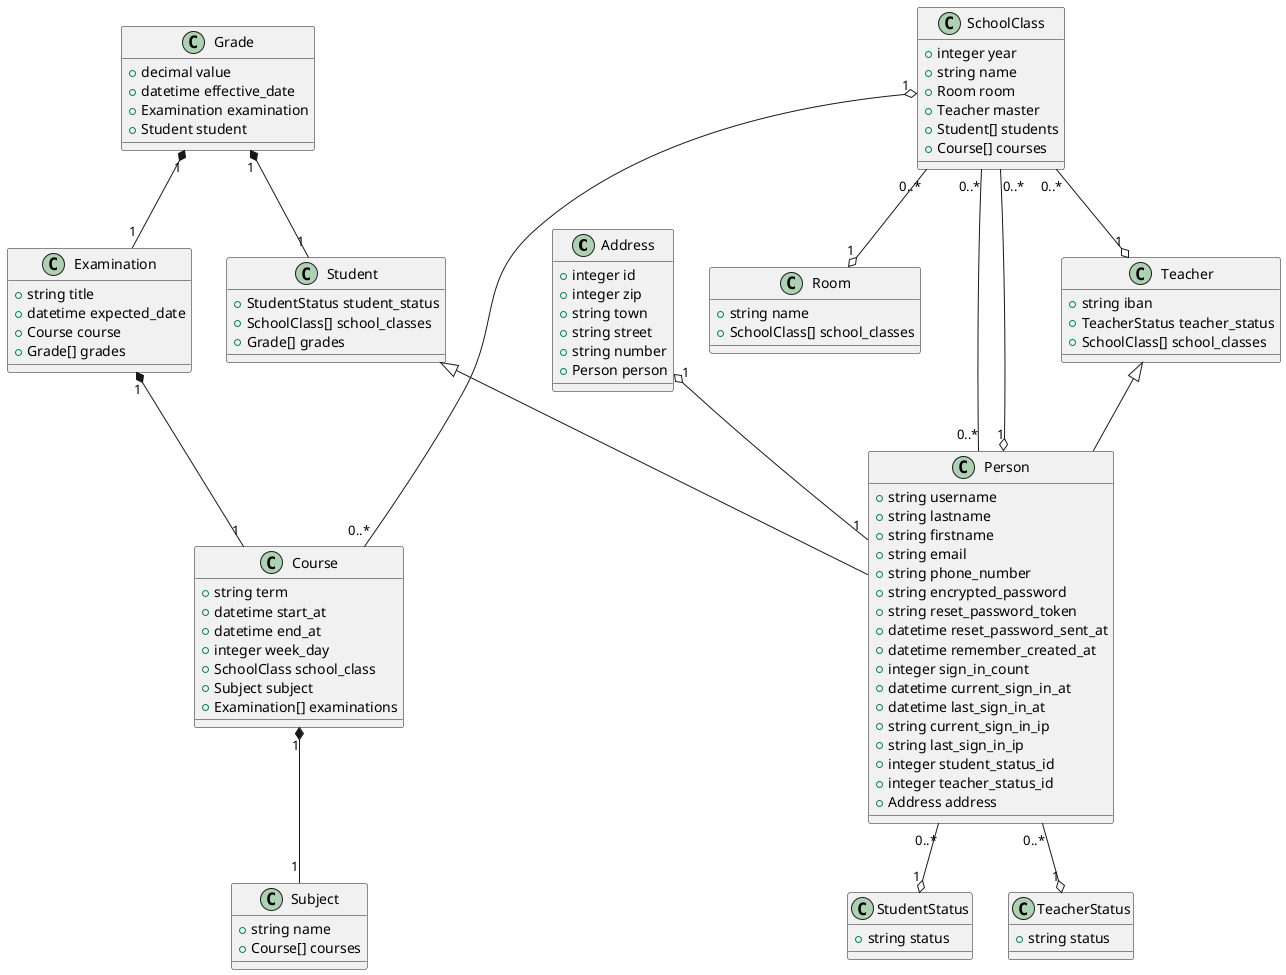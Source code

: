 @startuml

class Address {
  +integer id
  +integer zip
  +string town
  +string street
  +string number
  +Person person
}

class Person {
  +string username
  +string lastname
  +string firstname
  +string email
  +string phone_number
  +string encrypted_password
  +string reset_password_token
  +datetime reset_password_sent_at
  +datetime remember_created_at
  +integer sign_in_count
  +datetime current_sign_in_at
  +datetime last_sign_in_at
  +string current_sign_in_ip
  +string last_sign_in_ip
  +integer student_status_id
  +integer teacher_status_id
  +Address address
}

class Teacher {
  +string iban
  +TeacherStatus teacher_status
  +SchoolClass[] school_classes
}

class Student {
  +StudentStatus student_status
  +SchoolClass[] school_classes
  +Grade[] grades
}

class SchoolClass {
  +integer year
  +string name
  +Room room
  +Teacher master
  +Student[] students
  +Course[] courses
}

class Course {
  +string term
  +datetime start_at
  +datetime end_at
  +integer week_day
  +SchoolClass school_class
  +Subject subject
  +Examination[] examinations
}

class Subject {
  +string name
  +Course[] courses
}

class Examination {
  +string title
  +datetime expected_date
  +Course course
  +Grade[] grades
}

class Grade {
  +decimal value
  +datetime effective_date
  +Examination examination
  +Student student
}

class Room {
  +string name
  +SchoolClass[] school_classes
}

class TeacherStatus {
  +string status
}

class StudentStatus {
  +string status
}

Address "1" o-- "1" Person
Person "0..*" --o "1" StudentStatus
Person "0..*" --o "1" TeacherStatus
SchoolClass "0..*" -- "0..*" Person
SchoolClass "0..*" --o "1" Room
SchoolClass "0..*" --o "1" Person
SchoolClass "1" o-- "0..*" Course
SchoolClass "0..*" --o "1" Teacher
Course "1" *-- "1" Subject
Examination "1" *-- "1" Course
Grade "1" *-- "1" Examination
Grade "1" *-- "1" Student

Teacher <|-- Person
Student <|-- Person

@enduml
